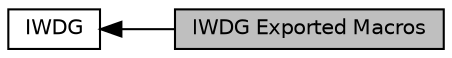 digraph "IWDG Exported Macros"
{
  edge [fontname="Helvetica",fontsize="10",labelfontname="Helvetica",labelfontsize="10"];
  node [fontname="Helvetica",fontsize="10",shape=record];
  rankdir=LR;
  Node0 [label="IWDG Exported Macros",height=0.2,width=0.4,color="black", fillcolor="grey75", style="filled", fontcolor="black"];
  Node1 [label="IWDG",height=0.2,width=0.4,color="black", fillcolor="white", style="filled",URL="$group___i_w_d_g.html"];
  Node1->Node0 [shape=plaintext, dir="back", style="solid"];
}
